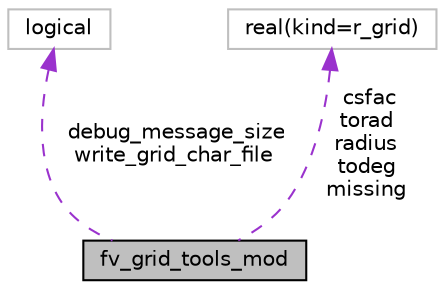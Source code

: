 digraph "fv_grid_tools_mod"
{
 // INTERACTIVE_SVG=YES
  edge [fontname="Helvetica",fontsize="10",labelfontname="Helvetica",labelfontsize="10"];
  node [fontname="Helvetica",fontsize="10",shape=record];
  Node1 [label="fv_grid_tools_mod",height=0.2,width=0.4,color="black", fillcolor="grey75", style="filled" fontcolor="black"];
  Node2 -> Node1 [dir="back",color="darkorchid3",fontsize="10",style="dashed",label=" debug_message_size\nwrite_grid_char_file" ,fontname="Helvetica"];
  Node2 [label="logical",height=0.2,width=0.4,color="grey75", fillcolor="white", style="filled"];
  Node3 -> Node1 [dir="back",color="darkorchid3",fontsize="10",style="dashed",label=" csfac\ntorad\nradius\ntodeg\nmissing" ,fontname="Helvetica"];
  Node3 [label="real(kind=r_grid)",height=0.2,width=0.4,color="grey75", fillcolor="white", style="filled"];
}
